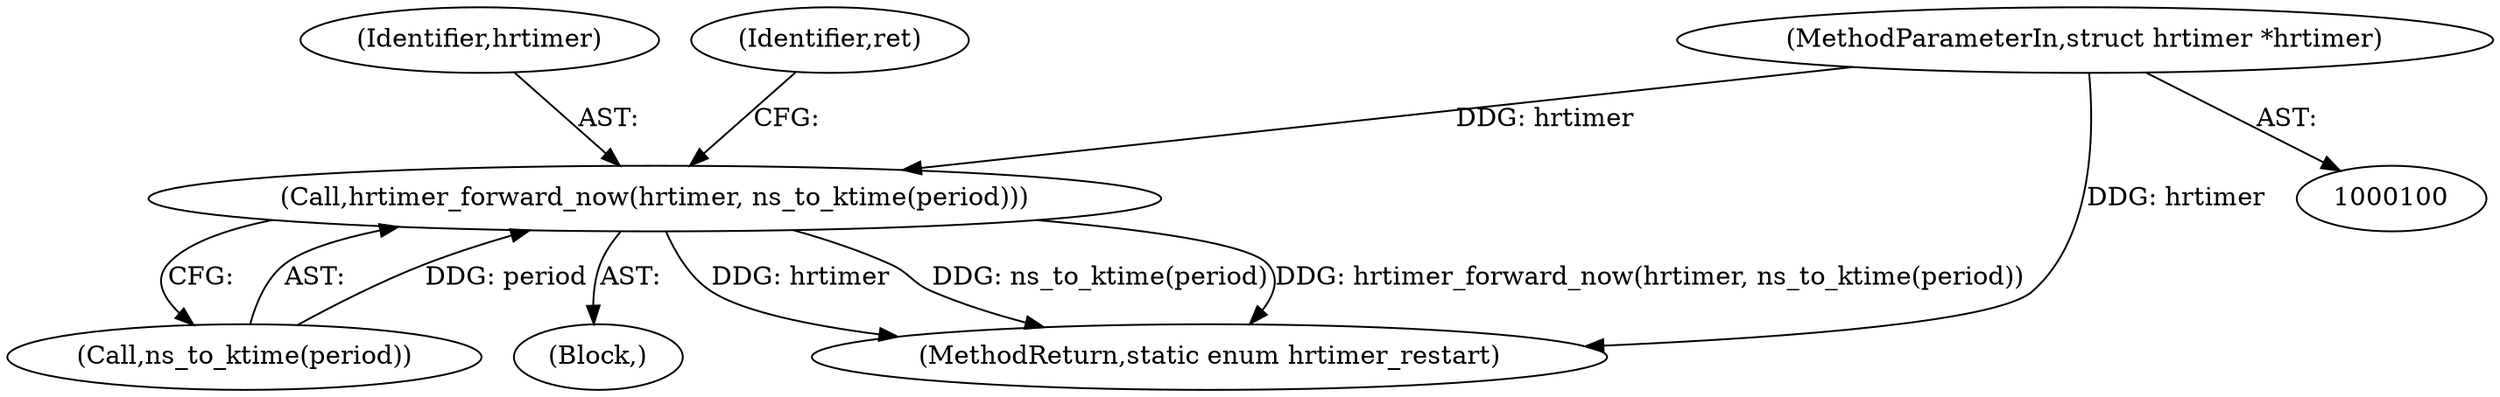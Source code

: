 digraph "0_linux_a8b0ca17b80e92faab46ee7179ba9e99ccb61233_65@pointer" {
"1000101" [label="(MethodParameterIn,struct hrtimer *hrtimer)"];
"1000177" [label="(Call,hrtimer_forward_now(hrtimer, ns_to_ktime(period)))"];
"1000178" [label="(Identifier,hrtimer)"];
"1000177" [label="(Call,hrtimer_forward_now(hrtimer, ns_to_ktime(period)))"];
"1000179" [label="(Call,ns_to_ktime(period))"];
"1000102" [label="(Block,)"];
"1000182" [label="(Identifier,ret)"];
"1000101" [label="(MethodParameterIn,struct hrtimer *hrtimer)"];
"1000183" [label="(MethodReturn,static enum hrtimer_restart)"];
"1000101" -> "1000100"  [label="AST: "];
"1000101" -> "1000183"  [label="DDG: hrtimer"];
"1000101" -> "1000177"  [label="DDG: hrtimer"];
"1000177" -> "1000102"  [label="AST: "];
"1000177" -> "1000179"  [label="CFG: "];
"1000178" -> "1000177"  [label="AST: "];
"1000179" -> "1000177"  [label="AST: "];
"1000182" -> "1000177"  [label="CFG: "];
"1000177" -> "1000183"  [label="DDG: hrtimer"];
"1000177" -> "1000183"  [label="DDG: ns_to_ktime(period)"];
"1000177" -> "1000183"  [label="DDG: hrtimer_forward_now(hrtimer, ns_to_ktime(period))"];
"1000179" -> "1000177"  [label="DDG: period"];
}
